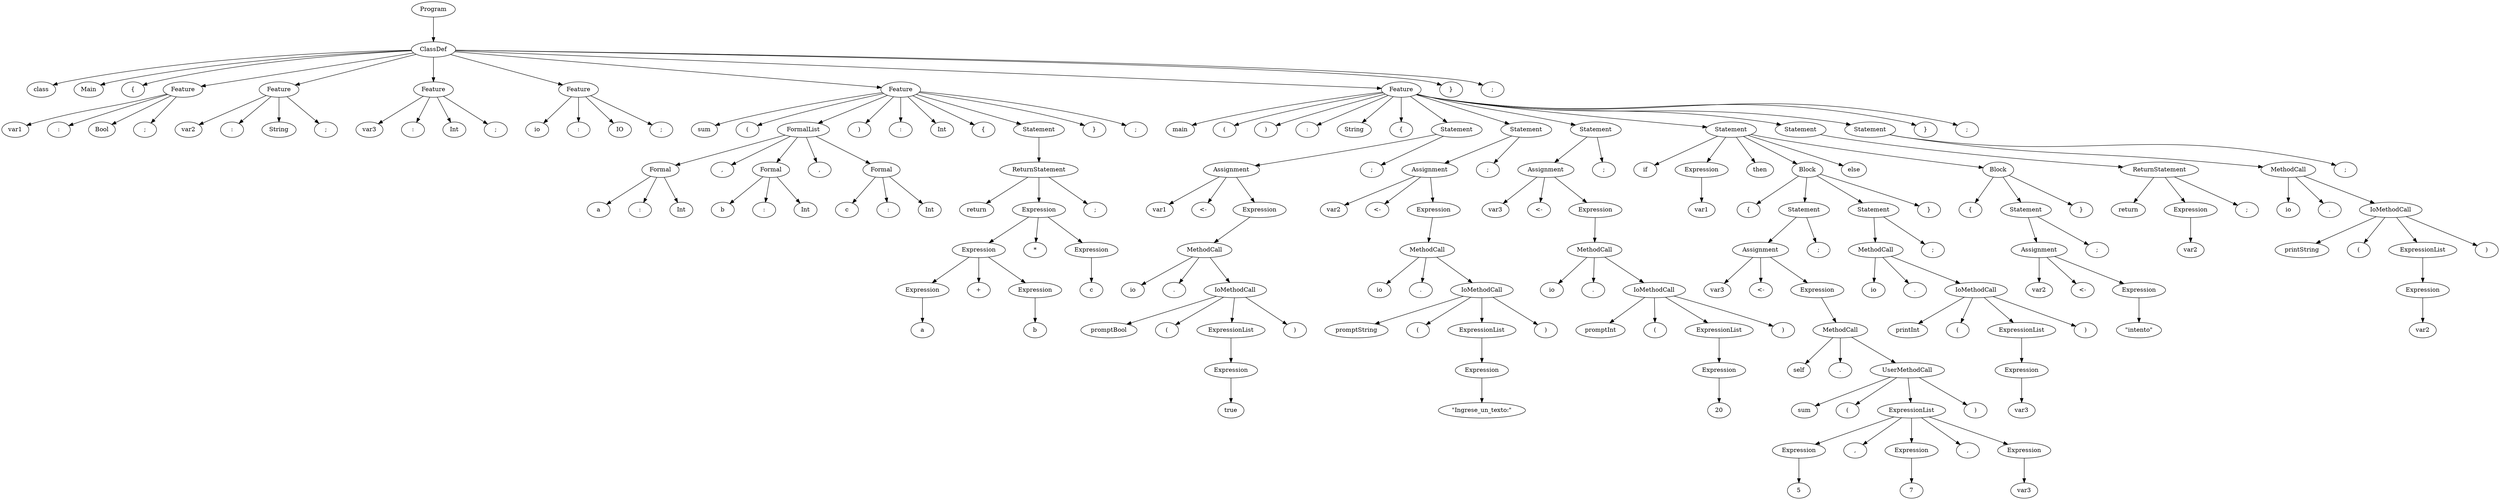 digraph tree {
rankdir=TB;
nodesep=0.6;
ranksep=0.8;
    "Program_1922936635456" [label="Program"];
    "ClassDef_1922936635680" [label="ClassDef"];
    "class_1922936633920" [label="class"];
    "Main_1922936634048" [label="Main"];
    "{_1922936634112" [label="{"];
    "Feature_1922936635792" [label="Feature"];
    "var1_1922936634304" [label="var1"];
    ":_1922936634368" [label=":"];
    "Bool_1922936634432" [label="Bool"];
    ";_1922936634560" [label=";"];
    "Feature_1922936635904" [label="Feature"];
    "var2_1922936634176" [label="var2"];
    ":_1922936634816" [label=":"];
    "String_1922936634880" [label="String"];
    ";_1922936634944" [label=";"];
    "Feature_1922936636016" [label="Feature"];
    "var3_1922936635072" [label="var3"];
    ":_1922936635136" [label=":"];
    "Int_1922936635200" [label="Int"];
    ";_1922936635264" [label=";"];
    "Feature_1922936636128" [label="Feature"];
    "io_1922936634752" [label="io"];
    ":_1922936684672" [label=":"];
    "IO_1922936684736" [label="IO"];
    ";_1922936684800" [label=";"];
    "Feature_1922936636240" [label="Feature"];
    "sum_1922936684928" [label="sum"];
    "(_1922936684992" [label="("];
    "FormalList_1922936636352" [label="FormalList"];
    "Formal_1922936636464" [label="Formal"];
    "a_1922936685056" [label="a"];
    ":_1922936685248" [label=":"];
    "Int_1922936685312" [label="Int"];
    ",_1922936685376" [label=","];
    "Formal_1922936636576" [label="Formal"];
    "b_1922936685504" [label="b"];
    ":_1922936685568" [label=":"];
    "Int_1922936685632" [label="Int"];
    ",_1922936685696" [label=","];
    "Formal_1922936636688" [label="Formal"];
    "c_1922936685184" [label="c"];
    ":_1922936685952" [label=":"];
    "Int_1922936686016" [label="Int"];
    ")_1922936686080" [label=")"];
    ":_1922936686144" [label=":"];
    "Int_1922936686272" [label="Int"];
    "{_1922936686336" [label="{"];
    "Statement_1922936636800" [label="Statement"];
    "ReturnStatement_1922936636912" [label="ReturnStatement"];
    "return_1922936686400" [label="return"];
    "Expression_1922936637360" [label="Expression"];
    "Expression_1922936637136" [label="Expression"];
    "Expression_1922936637024" [label="Expression"];
    "a_1922936686656" [label="a"];
    "+_1922936564736" [label="+"];
    "Expression_1922936637248" [label="Expression"];
    "b_1922936687296" [label="b"];
    "*_1922936633536" [label="*"];
    "Expression_1922936637472" [label="Expression"];
    "c_1922936633408" [label="c"];
    ";_1922936686720" [label=";"];
    "}_1922936687552" [label="}"];
    ";_1922936687168" [label=";"];
    "Feature_1922936637584" [label="Feature"];
    "main_1922936634688" [label="main"];
    "(_1922936687744" [label="("];
    ")_1922936685888" [label=")"];
    ":_1922936687808" [label=":"];
    "String_1922936687872" [label="String"];
    "{_1922936688000" [label="{"];
    "Statement_1922936637696" [label="Statement"];
    "Assignment_1922936637808" [label="Assignment"];
    "var1_1922936688064" [label="var1"];
    "<-_1922936688128" [label="<-"];
    "Expression_1922936637920" [label="Expression"];
    "MethodCall_1922936638032" [label="MethodCall"];
    "io_1922936687936" [label="io"];
    "._1922936688384" [label="."];
    "IoMethodCall_1922936638144" [label="IoMethodCall"];
    "promptBool_1922936688512" [label="promptBool"];
    "(_1922936688576" [label="("];
    "ExpressionList_1922936638256" [label="ExpressionList"];
    "Expression_1922936638368" [label="Expression"];
    "true_1922936688320" [label="true"];
    ")_1922936701184" [label=")"];
    ";_1922936701248" [label=";"];
    "Statement_1922936638480" [label="Statement"];
    "Assignment_1922936638592" [label="Assignment"];
    "var2_1922936701120" [label="var2"];
    "<-_1922936701504" [label="<-"];
    "Expression_1922936638704" [label="Expression"];
    "MethodCall_1922936638816" [label="MethodCall"];
    "io_1922936701440" [label="io"];
    "._1922936701760" [label="."];
    "IoMethodCall_1922936638928" [label="IoMethodCall"];
    "promptString_1922936701888" [label="promptString"];
    "(_1922936701952" [label="("];
    "ExpressionList_1922936639040" [label="ExpressionList"];
    "Expression_1922936639152" [label="Expression"];
    "\\\"Ingrese_un_texto:\\\"_1922936701696" [label="\"Ingrese_un_texto:\""];
    ")_1922936702208" [label=")"];
    ";_1922936702272" [label=";"];
    "Statement_1922936639264" [label="Statement"];
    "Assignment_1922936639376" [label="Assignment"];
    "var3_1922936702336" [label="var3"];
    "<-_1922936702464" [label="<-"];
    "Expression_1922936709184" [label="Expression"];
    "MethodCall_1922936709296" [label="MethodCall"];
    "io_1922936702144" [label="io"];
    "._1922936702720" [label="."];
    "IoMethodCall_1922936709408" [label="IoMethodCall"];
    "promptInt_1922936702848" [label="promptInt"];
    "(_1922936702912" [label="("];
    "ExpressionList_1922936709520" [label="ExpressionList"];
    "Expression_1922936709632" [label="Expression"];
    "20_1922936702656" [label="20"];
    ")_1922936703168" [label=")"];
    ";_1922936703232" [label=";"];
    "Statement_1922936709744" [label="Statement"];
    "if_1922936703360" [label="if"];
    "Expression_1922936709856" [label="Expression"];
    "var1_1922936703488" [label="var1"];
    "then_1922936703552" [label="then"];
    "Block_1922936709968" [label="Block"];
    "{_1922936703680" [label="{"];
    "Statement_1922936710080" [label="Statement"];
    "Assignment_1922936710192" [label="Assignment"];
    "var3_1922936703104" [label="var3"];
    "<-_1922936704064" [label="<-"];
    "Expression_1922936710304" [label="Expression"];
    "MethodCall_1922936710416" [label="MethodCall"];
    "self_1922936704000" [label="self"];
    "._1922936704320" [label="."];
    "UserMethodCall_1922936710528" [label="UserMethodCall"];
    "sum_1922936704448" [label="sum"];
    "(_1922936704512" [label="("];
    "ExpressionList_1922936710640" [label="ExpressionList"];
    "Expression_1922936710752" [label="Expression"];
    "5_1922936704256" [label="5"];
    ",_1922936704768" [label=","];
    "Expression_1922936710864" [label="Expression"];
    "7_1922936704896" [label="7"];
    ",_1922936704960" [label=","];
    "Expression_1922936710976" [label="Expression"];
    "var3_1922936704704" [label="var3"];
    ")_1922936692992" [label=")"];
    ";_1922936693056" [label=";"];
    "Statement_1922936711088" [label="Statement"];
    "MethodCall_1922936711200" [label="MethodCall"];
    "io_1922936692928" [label="io"];
    "._1922936693312" [label="."];
    "IoMethodCall_1922936711312" [label="IoMethodCall"];
    "printInt_1922936693440" [label="printInt"];
    "(_1922936693504" [label="("];
    "ExpressionList_1922936711424" [label="ExpressionList"];
    "Expression_1922936711536" [label="Expression"];
    "var3_1922936693248" [label="var3"];
    ")_1922936693760" [label=")"];
    ";_1922936693824" [label=";"];
    "}_1922936693888" [label="}"];
    "else_1922936693952" [label="else"];
    "Block_1922936711648" [label="Block"];
    "{_1922936694144" [label="{"];
    "Statement_1922936711760" [label="Statement"];
    "Assignment_1922936711872" [label="Assignment"];
    "var2_1922936694016" [label="var2"];
    "<-_1922936694400" [label="<-"];
    "Expression_1922936711984" [label="Expression"];
    "\\\"intento\\\"_1922936694528" [label="\"intento\""];
    ";_1922936694592" [label=";"];
    "}_1922936694656" [label="}"];
    "Statement_1922936712096" [label="Statement"];
    "ReturnStatement_1922936712208" [label="ReturnStatement"];
    "return_1922936694720" [label="return"];
    "Expression_1922936712320" [label="Expression"];
    "var2_1922936694976" [label="var2"];
    ";_1922936695040" [label=";"];
    "Statement_1922936712432" [label="Statement"];
    "MethodCall_1922936712544" [label="MethodCall"];
    "io_1922936694848" [label="io"];
    "._1922936695296" [label="."];
    "IoMethodCall_1922936712656" [label="IoMethodCall"];
    "printString_1922936695424" [label="printString"];
    "(_1922936695488" [label="("];
    "ExpressionList_1922936712768" [label="ExpressionList"];
    "Expression_1922936712880" [label="Expression"];
    "var2_1922936695232" [label="var2"];
    ")_1922936695744" [label=")"];
    ";_1922936695808" [label=";"];
    "}_1922936695872" [label="}"];
    ";_1922936695936" [label=";"];
    "}_1922936696000" [label="}"];
    ";_1922936696064" [label=";"];
    "Program_1922936635456" -> "ClassDef_1922936635680";
    "ClassDef_1922936635680" -> "class_1922936633920";
    "ClassDef_1922936635680" -> "Main_1922936634048";
    "ClassDef_1922936635680" -> "{_1922936634112";
    "ClassDef_1922936635680" -> "Feature_1922936635792";
    "ClassDef_1922936635680" -> "Feature_1922936635904";
    "ClassDef_1922936635680" -> "Feature_1922936636016";
    "ClassDef_1922936635680" -> "Feature_1922936636128";
    "ClassDef_1922936635680" -> "Feature_1922936636240";
    "ClassDef_1922936635680" -> "Feature_1922936637584";
    "ClassDef_1922936635680" -> "}_1922936696000";
    "ClassDef_1922936635680" -> ";_1922936696064";
    "Feature_1922936635792" -> "var1_1922936634304";
    "Feature_1922936635792" -> ":_1922936634368";
    "Feature_1922936635792" -> "Bool_1922936634432";
    "Feature_1922936635792" -> ";_1922936634560";
    "Feature_1922936635904" -> "var2_1922936634176";
    "Feature_1922936635904" -> ":_1922936634816";
    "Feature_1922936635904" -> "String_1922936634880";
    "Feature_1922936635904" -> ";_1922936634944";
    "Feature_1922936636016" -> "var3_1922936635072";
    "Feature_1922936636016" -> ":_1922936635136";
    "Feature_1922936636016" -> "Int_1922936635200";
    "Feature_1922936636016" -> ";_1922936635264";
    "Feature_1922936636128" -> "io_1922936634752";
    "Feature_1922936636128" -> ":_1922936684672";
    "Feature_1922936636128" -> "IO_1922936684736";
    "Feature_1922936636128" -> ";_1922936684800";
    "Feature_1922936636240" -> "sum_1922936684928";
    "Feature_1922936636240" -> "(_1922936684992";
    "Feature_1922936636240" -> "FormalList_1922936636352";
    "Feature_1922936636240" -> ")_1922936686080";
    "Feature_1922936636240" -> ":_1922936686144";
    "Feature_1922936636240" -> "Int_1922936686272";
    "Feature_1922936636240" -> "{_1922936686336";
    "Feature_1922936636240" -> "Statement_1922936636800";
    "Feature_1922936636240" -> "}_1922936687552";
    "Feature_1922936636240" -> ";_1922936687168";
    "FormalList_1922936636352" -> "Formal_1922936636464";
    "FormalList_1922936636352" -> ",_1922936685376";
    "FormalList_1922936636352" -> "Formal_1922936636576";
    "FormalList_1922936636352" -> ",_1922936685696";
    "FormalList_1922936636352" -> "Formal_1922936636688";
    "Formal_1922936636464" -> "a_1922936685056";
    "Formal_1922936636464" -> ":_1922936685248";
    "Formal_1922936636464" -> "Int_1922936685312";
    "Formal_1922936636576" -> "b_1922936685504";
    "Formal_1922936636576" -> ":_1922936685568";
    "Formal_1922936636576" -> "Int_1922936685632";
    "Formal_1922936636688" -> "c_1922936685184";
    "Formal_1922936636688" -> ":_1922936685952";
    "Formal_1922936636688" -> "Int_1922936686016";
    "Statement_1922936636800" -> "ReturnStatement_1922936636912";
    "ReturnStatement_1922936636912" -> "return_1922936686400";
    "ReturnStatement_1922936636912" -> "Expression_1922936637360";
    "ReturnStatement_1922936636912" -> ";_1922936686720";
    "Expression_1922936637360" -> "Expression_1922936637136";
    "Expression_1922936637360" -> "*_1922936633536";
    "Expression_1922936637360" -> "Expression_1922936637472";
    "Expression_1922936637136" -> "Expression_1922936637024";
    "Expression_1922936637136" -> "+_1922936564736";
    "Expression_1922936637136" -> "Expression_1922936637248";
    "Expression_1922936637024" -> "a_1922936686656";
    "Expression_1922936637248" -> "b_1922936687296";
    "Expression_1922936637472" -> "c_1922936633408";
    "Feature_1922936637584" -> "main_1922936634688";
    "Feature_1922936637584" -> "(_1922936687744";
    "Feature_1922936637584" -> ")_1922936685888";
    "Feature_1922936637584" -> ":_1922936687808";
    "Feature_1922936637584" -> "String_1922936687872";
    "Feature_1922936637584" -> "{_1922936688000";
    "Feature_1922936637584" -> "Statement_1922936637696";
    "Feature_1922936637584" -> "Statement_1922936638480";
    "Feature_1922936637584" -> "Statement_1922936639264";
    "Feature_1922936637584" -> "Statement_1922936709744";
    "Feature_1922936637584" -> "Statement_1922936712096";
    "Feature_1922936637584" -> "Statement_1922936712432";
    "Feature_1922936637584" -> "}_1922936695872";
    "Feature_1922936637584" -> ";_1922936695936";
    "Statement_1922936637696" -> "Assignment_1922936637808";
    "Statement_1922936637696" -> ";_1922936701248";
    "Assignment_1922936637808" -> "var1_1922936688064";
    "Assignment_1922936637808" -> "<-_1922936688128";
    "Assignment_1922936637808" -> "Expression_1922936637920";
    "Expression_1922936637920" -> "MethodCall_1922936638032";
    "MethodCall_1922936638032" -> "io_1922936687936";
    "MethodCall_1922936638032" -> "._1922936688384";
    "MethodCall_1922936638032" -> "IoMethodCall_1922936638144";
    "IoMethodCall_1922936638144" -> "promptBool_1922936688512";
    "IoMethodCall_1922936638144" -> "(_1922936688576";
    "IoMethodCall_1922936638144" -> "ExpressionList_1922936638256";
    "IoMethodCall_1922936638144" -> ")_1922936701184";
    "ExpressionList_1922936638256" -> "Expression_1922936638368";
    "Expression_1922936638368" -> "true_1922936688320";
    "Statement_1922936638480" -> "Assignment_1922936638592";
    "Statement_1922936638480" -> ";_1922936702272";
    "Assignment_1922936638592" -> "var2_1922936701120";
    "Assignment_1922936638592" -> "<-_1922936701504";
    "Assignment_1922936638592" -> "Expression_1922936638704";
    "Expression_1922936638704" -> "MethodCall_1922936638816";
    "MethodCall_1922936638816" -> "io_1922936701440";
    "MethodCall_1922936638816" -> "._1922936701760";
    "MethodCall_1922936638816" -> "IoMethodCall_1922936638928";
    "IoMethodCall_1922936638928" -> "promptString_1922936701888";
    "IoMethodCall_1922936638928" -> "(_1922936701952";
    "IoMethodCall_1922936638928" -> "ExpressionList_1922936639040";
    "IoMethodCall_1922936638928" -> ")_1922936702208";
    "ExpressionList_1922936639040" -> "Expression_1922936639152";
    "Expression_1922936639152" -> "\\\"Ingrese_un_texto:\\\"_1922936701696";
    "Statement_1922936639264" -> "Assignment_1922936639376";
    "Statement_1922936639264" -> ";_1922936703232";
    "Assignment_1922936639376" -> "var3_1922936702336";
    "Assignment_1922936639376" -> "<-_1922936702464";
    "Assignment_1922936639376" -> "Expression_1922936709184";
    "Expression_1922936709184" -> "MethodCall_1922936709296";
    "MethodCall_1922936709296" -> "io_1922936702144";
    "MethodCall_1922936709296" -> "._1922936702720";
    "MethodCall_1922936709296" -> "IoMethodCall_1922936709408";
    "IoMethodCall_1922936709408" -> "promptInt_1922936702848";
    "IoMethodCall_1922936709408" -> "(_1922936702912";
    "IoMethodCall_1922936709408" -> "ExpressionList_1922936709520";
    "IoMethodCall_1922936709408" -> ")_1922936703168";
    "ExpressionList_1922936709520" -> "Expression_1922936709632";
    "Expression_1922936709632" -> "20_1922936702656";
    "Statement_1922936709744" -> "if_1922936703360";
    "Statement_1922936709744" -> "Expression_1922936709856";
    "Statement_1922936709744" -> "then_1922936703552";
    "Statement_1922936709744" -> "Block_1922936709968";
    "Statement_1922936709744" -> "else_1922936693952";
    "Statement_1922936709744" -> "Block_1922936711648";
    "Expression_1922936709856" -> "var1_1922936703488";
    "Block_1922936709968" -> "{_1922936703680";
    "Block_1922936709968" -> "Statement_1922936710080";
    "Block_1922936709968" -> "Statement_1922936711088";
    "Block_1922936709968" -> "}_1922936693888";
    "Statement_1922936710080" -> "Assignment_1922936710192";
    "Statement_1922936710080" -> ";_1922936693056";
    "Assignment_1922936710192" -> "var3_1922936703104";
    "Assignment_1922936710192" -> "<-_1922936704064";
    "Assignment_1922936710192" -> "Expression_1922936710304";
    "Expression_1922936710304" -> "MethodCall_1922936710416";
    "MethodCall_1922936710416" -> "self_1922936704000";
    "MethodCall_1922936710416" -> "._1922936704320";
    "MethodCall_1922936710416" -> "UserMethodCall_1922936710528";
    "UserMethodCall_1922936710528" -> "sum_1922936704448";
    "UserMethodCall_1922936710528" -> "(_1922936704512";
    "UserMethodCall_1922936710528" -> "ExpressionList_1922936710640";
    "UserMethodCall_1922936710528" -> ")_1922936692992";
    "ExpressionList_1922936710640" -> "Expression_1922936710752";
    "ExpressionList_1922936710640" -> ",_1922936704768";
    "ExpressionList_1922936710640" -> "Expression_1922936710864";
    "ExpressionList_1922936710640" -> ",_1922936704960";
    "ExpressionList_1922936710640" -> "Expression_1922936710976";
    "Expression_1922936710752" -> "5_1922936704256";
    "Expression_1922936710864" -> "7_1922936704896";
    "Expression_1922936710976" -> "var3_1922936704704";
    "Statement_1922936711088" -> "MethodCall_1922936711200";
    "Statement_1922936711088" -> ";_1922936693824";
    "MethodCall_1922936711200" -> "io_1922936692928";
    "MethodCall_1922936711200" -> "._1922936693312";
    "MethodCall_1922936711200" -> "IoMethodCall_1922936711312";
    "IoMethodCall_1922936711312" -> "printInt_1922936693440";
    "IoMethodCall_1922936711312" -> "(_1922936693504";
    "IoMethodCall_1922936711312" -> "ExpressionList_1922936711424";
    "IoMethodCall_1922936711312" -> ")_1922936693760";
    "ExpressionList_1922936711424" -> "Expression_1922936711536";
    "Expression_1922936711536" -> "var3_1922936693248";
    "Block_1922936711648" -> "{_1922936694144";
    "Block_1922936711648" -> "Statement_1922936711760";
    "Block_1922936711648" -> "}_1922936694656";
    "Statement_1922936711760" -> "Assignment_1922936711872";
    "Statement_1922936711760" -> ";_1922936694592";
    "Assignment_1922936711872" -> "var2_1922936694016";
    "Assignment_1922936711872" -> "<-_1922936694400";
    "Assignment_1922936711872" -> "Expression_1922936711984";
    "Expression_1922936711984" -> "\\\"intento\\\"_1922936694528";
    "Statement_1922936712096" -> "ReturnStatement_1922936712208";
    "ReturnStatement_1922936712208" -> "return_1922936694720";
    "ReturnStatement_1922936712208" -> "Expression_1922936712320";
    "ReturnStatement_1922936712208" -> ";_1922936695040";
    "Expression_1922936712320" -> "var2_1922936694976";
    "Statement_1922936712432" -> "MethodCall_1922936712544";
    "Statement_1922936712432" -> ";_1922936695808";
    "MethodCall_1922936712544" -> "io_1922936694848";
    "MethodCall_1922936712544" -> "._1922936695296";
    "MethodCall_1922936712544" -> "IoMethodCall_1922936712656";
    "IoMethodCall_1922936712656" -> "printString_1922936695424";
    "IoMethodCall_1922936712656" -> "(_1922936695488";
    "IoMethodCall_1922936712656" -> "ExpressionList_1922936712768";
    "IoMethodCall_1922936712656" -> ")_1922936695744";
    "ExpressionList_1922936712768" -> "Expression_1922936712880";
    "Expression_1922936712880" -> "var2_1922936695232";
}
